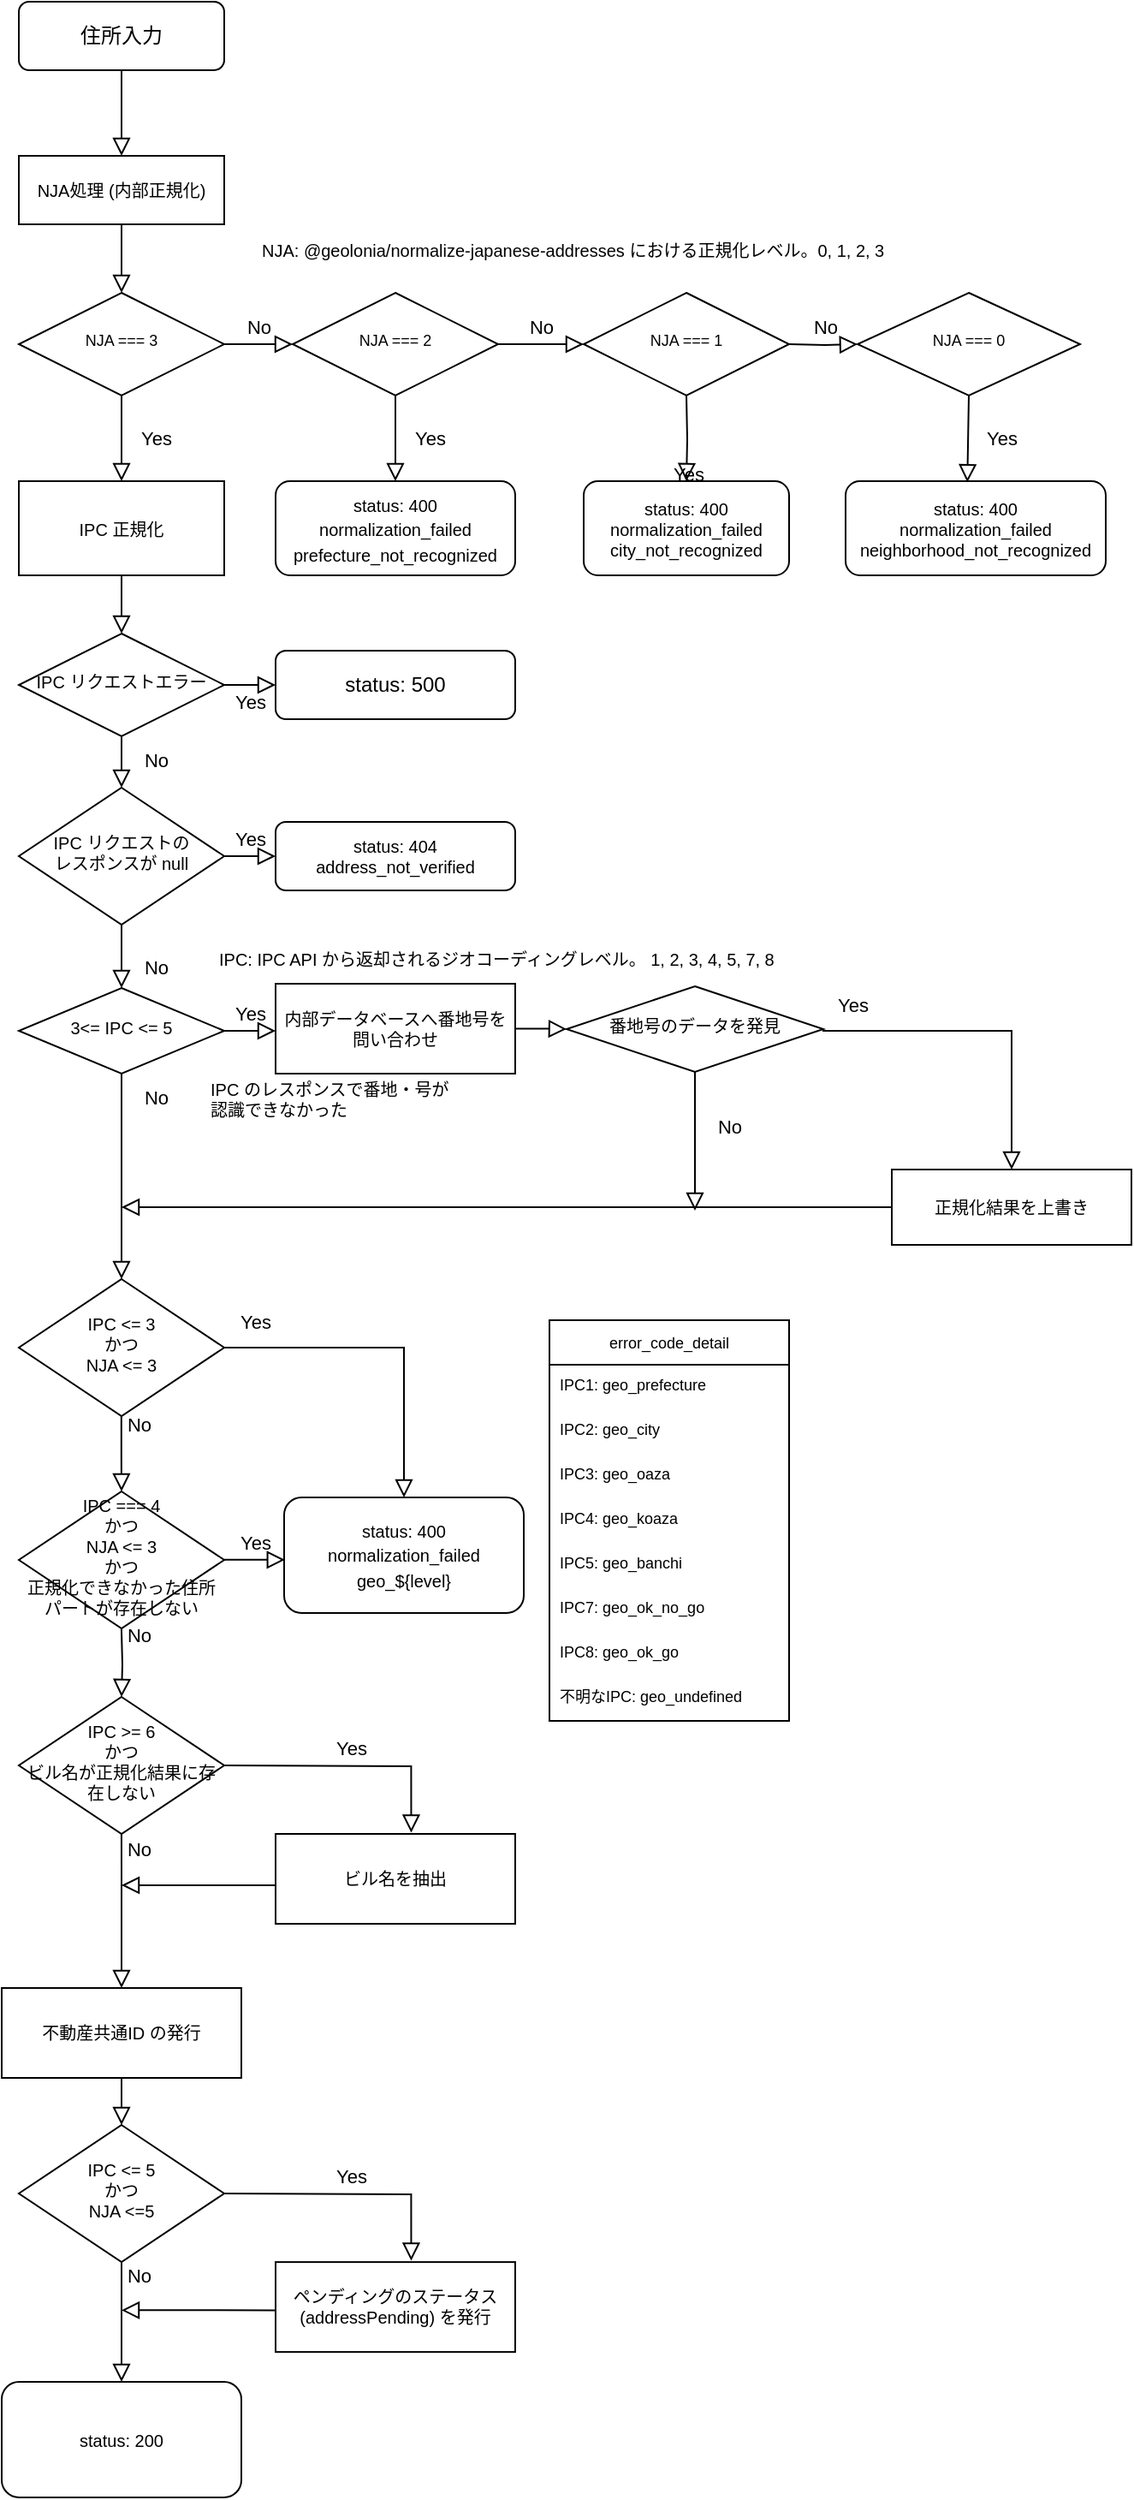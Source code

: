 <mxfile version="16.4.6" type="device"><diagram id="C5RBs43oDa-KdzZeNtuy" name="Page-1"><mxGraphModel dx="1048" dy="1547" grid="1" gridSize="10" guides="1" tooltips="1" connect="1" arrows="1" fold="1" page="1" pageScale="1" pageWidth="827" pageHeight="1169" math="0" shadow="0"><root><mxCell id="WIyWlLk6GJQsqaUBKTNV-0"/><mxCell id="WIyWlLk6GJQsqaUBKTNV-1" parent="WIyWlLk6GJQsqaUBKTNV-0"/><mxCell id="WIyWlLk6GJQsqaUBKTNV-3" value="住所入力" style="rounded=1;whiteSpace=wrap;html=1;fontSize=12;glass=0;strokeWidth=1;shadow=0;" parent="WIyWlLk6GJQsqaUBKTNV-1" vertex="1"><mxGeometry x="50" y="30" width="120" height="40" as="geometry"/></mxCell><mxCell id="WIyWlLk6GJQsqaUBKTNV-4" value="Yes" style="rounded=0;html=1;jettySize=auto;orthogonalLoop=1;fontSize=11;endArrow=block;endFill=0;endSize=8;strokeWidth=1;shadow=0;labelBackgroundColor=none;edgeStyle=orthogonalEdgeStyle;" parent="WIyWlLk6GJQsqaUBKTNV-1" source="WIyWlLk6GJQsqaUBKTNV-6" edge="1"><mxGeometry y="20" relative="1" as="geometry"><mxPoint as="offset"/><mxPoint x="110" y="310" as="targetPoint"/></mxGeometry></mxCell><mxCell id="WIyWlLk6GJQsqaUBKTNV-5" value="No" style="edgeStyle=orthogonalEdgeStyle;rounded=0;html=1;jettySize=auto;orthogonalLoop=1;fontSize=11;endArrow=block;endFill=0;endSize=8;strokeWidth=1;shadow=0;labelBackgroundColor=none;entryX=0;entryY=0.5;entryDx=0;entryDy=0;" parent="WIyWlLk6GJQsqaUBKTNV-1" source="WIyWlLk6GJQsqaUBKTNV-6" target="vbm3Hgew6vjYbtL-L8Bj-10" edge="1"><mxGeometry y="10" relative="1" as="geometry"><mxPoint as="offset"/><mxPoint x="240" y="230" as="targetPoint"/></mxGeometry></mxCell><mxCell id="WIyWlLk6GJQsqaUBKTNV-6" value="NJA === 3" style="rhombus;whiteSpace=wrap;html=1;shadow=0;fontFamily=Helvetica;fontSize=9;align=center;strokeWidth=1;spacing=6;spacingTop=-4;" parent="WIyWlLk6GJQsqaUBKTNV-1" vertex="1"><mxGeometry x="50" y="200" width="120" height="60" as="geometry"/></mxCell><mxCell id="WIyWlLk6GJQsqaUBKTNV-7" value="&lt;font&gt;&lt;font size=&quot;1&quot;&gt;status: 400&lt;/font&gt;&lt;br style=&quot;font-size: 9px&quot;&gt;&lt;font size=&quot;1&quot;&gt;normalization_failed&lt;/font&gt;&lt;br&gt;&lt;font size=&quot;1&quot;&gt;prefecture_not_recognized&lt;/font&gt;&lt;br&gt;&lt;/font&gt;" style="rounded=1;whiteSpace=wrap;html=1;fontSize=12;glass=0;strokeWidth=1;shadow=0;" parent="WIyWlLk6GJQsqaUBKTNV-1" vertex="1"><mxGeometry x="200" y="310" width="140" height="55" as="geometry"/></mxCell><mxCell id="WIyWlLk6GJQsqaUBKTNV-8" value="No" style="rounded=0;html=1;jettySize=auto;orthogonalLoop=1;fontSize=11;endArrow=block;endFill=0;endSize=8;strokeWidth=1;shadow=0;labelBackgroundColor=none;edgeStyle=orthogonalEdgeStyle;entryX=0.5;entryY=0;entryDx=0;entryDy=0;" parent="WIyWlLk6GJQsqaUBKTNV-1" source="WIyWlLk6GJQsqaUBKTNV-10" target="vbm3Hgew6vjYbtL-L8Bj-21" edge="1"><mxGeometry x="0.333" y="20" relative="1" as="geometry"><mxPoint as="offset"/><mxPoint x="110" y="539" as="targetPoint"/></mxGeometry></mxCell><mxCell id="WIyWlLk6GJQsqaUBKTNV-9" value="Yes" style="edgeStyle=orthogonalEdgeStyle;rounded=0;html=1;jettySize=auto;orthogonalLoop=1;fontSize=11;endArrow=block;endFill=0;endSize=8;strokeWidth=1;shadow=0;labelBackgroundColor=none;" parent="WIyWlLk6GJQsqaUBKTNV-1" source="WIyWlLk6GJQsqaUBKTNV-10" target="WIyWlLk6GJQsqaUBKTNV-12" edge="1"><mxGeometry y="10" relative="1" as="geometry"><mxPoint as="offset"/></mxGeometry></mxCell><mxCell id="WIyWlLk6GJQsqaUBKTNV-10" value="IPC リクエストエラー" style="rhombus;whiteSpace=wrap;html=1;shadow=0;fontFamily=Helvetica;fontSize=10;align=center;strokeWidth=1;spacing=6;spacingTop=-4;" parent="WIyWlLk6GJQsqaUBKTNV-1" vertex="1"><mxGeometry x="50" y="399" width="120" height="60" as="geometry"/></mxCell><mxCell id="WIyWlLk6GJQsqaUBKTNV-12" value="status: 500" style="rounded=1;whiteSpace=wrap;html=1;fontSize=12;glass=0;strokeWidth=1;shadow=0;" parent="WIyWlLk6GJQsqaUBKTNV-1" vertex="1"><mxGeometry x="200" y="409" width="140" height="40" as="geometry"/></mxCell><mxCell id="vbm3Hgew6vjYbtL-L8Bj-2" value="" style="rounded=0;html=1;jettySize=auto;orthogonalLoop=1;fontSize=11;endArrow=block;endFill=0;endSize=8;strokeWidth=1;shadow=0;labelBackgroundColor=none;edgeStyle=orthogonalEdgeStyle;exitX=0.5;exitY=1;exitDx=0;exitDy=0;entryX=0.5;entryY=0;entryDx=0;entryDy=0;" parent="WIyWlLk6GJQsqaUBKTNV-1" source="WIyWlLk6GJQsqaUBKTNV-3" edge="1"><mxGeometry x="0.333" y="20" relative="1" as="geometry"><mxPoint as="offset"/><mxPoint x="209.67" y="400" as="sourcePoint"/><mxPoint x="110" y="120" as="targetPoint"/></mxGeometry></mxCell><mxCell id="vbm3Hgew6vjYbtL-L8Bj-4" value="" style="rounded=0;html=1;jettySize=auto;orthogonalLoop=1;fontSize=11;endArrow=block;endFill=0;endSize=8;strokeWidth=1;shadow=0;labelBackgroundColor=none;edgeStyle=orthogonalEdgeStyle;exitX=0.5;exitY=1;exitDx=0;exitDy=0;entryX=0.5;entryY=0;entryDx=0;entryDy=0;" parent="WIyWlLk6GJQsqaUBKTNV-1" target="WIyWlLk6GJQsqaUBKTNV-6" edge="1"><mxGeometry x="0.333" y="20" relative="1" as="geometry"><mxPoint as="offset"/><mxPoint x="110" y="160" as="sourcePoint"/><mxPoint x="120" y="120" as="targetPoint"/><Array as="points"><mxPoint x="110" y="170"/><mxPoint x="110" y="170"/></Array></mxGeometry></mxCell><mxCell id="vbm3Hgew6vjYbtL-L8Bj-6" value="&lt;span&gt;NJA処理 (内部正規化)&lt;/span&gt;" style="rounded=0;whiteSpace=wrap;html=1;fontSize=10;" parent="WIyWlLk6GJQsqaUBKTNV-1" vertex="1"><mxGeometry x="50" y="120" width="120" height="40" as="geometry"/></mxCell><mxCell id="vbm3Hgew6vjYbtL-L8Bj-8" value="IPC 正規化" style="rounded=0;whiteSpace=wrap;html=1;fontSize=10;" parent="WIyWlLk6GJQsqaUBKTNV-1" vertex="1"><mxGeometry x="50" y="310" width="120" height="55" as="geometry"/></mxCell><mxCell id="vbm3Hgew6vjYbtL-L8Bj-9" value="" style="rounded=0;html=1;jettySize=auto;orthogonalLoop=1;fontSize=11;endArrow=block;endFill=0;endSize=8;strokeWidth=1;shadow=0;labelBackgroundColor=none;edgeStyle=orthogonalEdgeStyle;exitX=0.5;exitY=1;exitDx=0;exitDy=0;entryX=0.5;entryY=0;entryDx=0;entryDy=0;" parent="WIyWlLk6GJQsqaUBKTNV-1" source="vbm3Hgew6vjYbtL-L8Bj-8" target="WIyWlLk6GJQsqaUBKTNV-10" edge="1"><mxGeometry x="0.333" y="20" relative="1" as="geometry"><mxPoint as="offset"/><mxPoint x="109.85" y="360" as="sourcePoint"/><mxPoint x="110" y="390" as="targetPoint"/></mxGeometry></mxCell><mxCell id="vbm3Hgew6vjYbtL-L8Bj-10" value="NJA === 2" style="rhombus;whiteSpace=wrap;html=1;shadow=0;fontFamily=Helvetica;fontSize=9;align=center;strokeWidth=1;spacing=6;spacingTop=-4;" parent="WIyWlLk6GJQsqaUBKTNV-1" vertex="1"><mxGeometry x="210" y="200" width="120" height="60" as="geometry"/></mxCell><mxCell id="vbm3Hgew6vjYbtL-L8Bj-11" value="No" style="edgeStyle=orthogonalEdgeStyle;rounded=0;html=1;jettySize=auto;orthogonalLoop=1;fontSize=11;endArrow=block;endFill=0;endSize=8;strokeWidth=1;shadow=0;labelBackgroundColor=none;entryX=0;entryY=0.5;entryDx=0;entryDy=0;exitX=1;exitY=0.5;exitDx=0;exitDy=0;" parent="WIyWlLk6GJQsqaUBKTNV-1" source="vbm3Hgew6vjYbtL-L8Bj-10" target="vbm3Hgew6vjYbtL-L8Bj-12" edge="1"><mxGeometry y="10" relative="1" as="geometry"><mxPoint as="offset"/><mxPoint x="340.0" y="230.0" as="sourcePoint"/><mxPoint x="410" y="230" as="targetPoint"/></mxGeometry></mxCell><mxCell id="vbm3Hgew6vjYbtL-L8Bj-12" value="NJA === 1" style="rhombus;whiteSpace=wrap;html=1;shadow=0;fontFamily=Helvetica;fontSize=9;align=center;strokeWidth=1;spacing=6;spacingTop=-4;" parent="WIyWlLk6GJQsqaUBKTNV-1" vertex="1"><mxGeometry x="380" y="200" width="120" height="60" as="geometry"/></mxCell><mxCell id="vbm3Hgew6vjYbtL-L8Bj-13" value="No" style="edgeStyle=orthogonalEdgeStyle;rounded=0;html=1;jettySize=auto;orthogonalLoop=1;fontSize=11;endArrow=block;endFill=0;endSize=8;strokeWidth=1;shadow=0;labelBackgroundColor=none;entryX=0;entryY=0.5;entryDx=0;entryDy=0;" parent="WIyWlLk6GJQsqaUBKTNV-1" target="vbm3Hgew6vjYbtL-L8Bj-14" edge="1"><mxGeometry y="10" relative="1" as="geometry"><mxPoint as="offset"/><mxPoint x="500.0" y="230.0" as="sourcePoint"/><mxPoint x="570" y="230" as="targetPoint"/></mxGeometry></mxCell><mxCell id="vbm3Hgew6vjYbtL-L8Bj-14" value="NJA === 0" style="rhombus;whiteSpace=wrap;html=1;shadow=0;fontFamily=Helvetica;fontSize=9;align=center;strokeWidth=1;spacing=6;spacingTop=-4;" parent="WIyWlLk6GJQsqaUBKTNV-1" vertex="1"><mxGeometry x="540" y="200" width="130" height="60" as="geometry"/></mxCell><mxCell id="vbm3Hgew6vjYbtL-L8Bj-15" value="Yes" style="rounded=0;html=1;jettySize=auto;orthogonalLoop=1;fontSize=11;endArrow=block;endFill=0;endSize=8;strokeWidth=1;shadow=0;labelBackgroundColor=none;edgeStyle=orthogonalEdgeStyle;exitX=0.5;exitY=1;exitDx=0;exitDy=0;entryX=0.5;entryY=0;entryDx=0;entryDy=0;" parent="WIyWlLk6GJQsqaUBKTNV-1" source="vbm3Hgew6vjYbtL-L8Bj-10" target="WIyWlLk6GJQsqaUBKTNV-7" edge="1"><mxGeometry y="20" relative="1" as="geometry"><mxPoint as="offset"/><mxPoint x="172" y="270" as="sourcePoint"/><mxPoint x="172" y="320" as="targetPoint"/></mxGeometry></mxCell><mxCell id="vbm3Hgew6vjYbtL-L8Bj-16" value="&lt;div style=&quot;font-size: 10px&quot;&gt;status: 400&lt;/div&gt;&lt;div style=&quot;font-size: 10px&quot;&gt;normalization_failed&lt;/div&gt;&lt;div&gt;city_not_recognized&lt;br&gt;&lt;/div&gt;" style="rounded=1;whiteSpace=wrap;html=1;fontSize=10;glass=0;strokeWidth=1;shadow=0;" parent="WIyWlLk6GJQsqaUBKTNV-1" vertex="1"><mxGeometry x="380" y="310" width="120" height="55" as="geometry"/></mxCell><mxCell id="vbm3Hgew6vjYbtL-L8Bj-17" value="Yes" style="rounded=0;html=1;jettySize=auto;orthogonalLoop=1;fontSize=11;endArrow=block;endFill=0;endSize=8;strokeWidth=1;shadow=0;labelBackgroundColor=none;edgeStyle=orthogonalEdgeStyle;exitX=0.5;exitY=1;exitDx=0;exitDy=0;entryX=0.5;entryY=0;entryDx=0;entryDy=0;" parent="WIyWlLk6GJQsqaUBKTNV-1" target="vbm3Hgew6vjYbtL-L8Bj-16" edge="1"><mxGeometry y="20" relative="1" as="geometry"><mxPoint as="offset"/><mxPoint x="440" y="260" as="sourcePoint"/><mxPoint x="342" y="320" as="targetPoint"/></mxGeometry></mxCell><mxCell id="vbm3Hgew6vjYbtL-L8Bj-18" value="&lt;div style=&quot;font-size: 10px&quot;&gt;status: 400&lt;/div&gt;&lt;div style=&quot;font-size: 10px&quot;&gt;normalization_failed&lt;/div&gt;&lt;div&gt;neighborhood_not_recognized&lt;br&gt;&lt;/div&gt;" style="rounded=1;whiteSpace=wrap;html=1;fontSize=10;glass=0;strokeWidth=1;shadow=0;" parent="WIyWlLk6GJQsqaUBKTNV-1" vertex="1"><mxGeometry x="533" y="310" width="152" height="55" as="geometry"/></mxCell><mxCell id="vbm3Hgew6vjYbtL-L8Bj-20" value="Yes" style="rounded=0;html=1;jettySize=auto;orthogonalLoop=1;fontSize=11;endArrow=block;endFill=0;endSize=8;strokeWidth=1;shadow=0;labelBackgroundColor=none;edgeStyle=orthogonalEdgeStyle;exitX=0.5;exitY=1;exitDx=0;exitDy=0;entryX=0.468;entryY=0.011;entryDx=0;entryDy=0;entryPerimeter=0;" parent="WIyWlLk6GJQsqaUBKTNV-1" source="vbm3Hgew6vjYbtL-L8Bj-14" target="vbm3Hgew6vjYbtL-L8Bj-18" edge="1"><mxGeometry y="20" relative="1" as="geometry"><mxPoint as="offset"/><mxPoint x="450" y="270" as="sourcePoint"/><mxPoint x="605" y="285" as="targetPoint"/><Array as="points"><mxPoint x="604" y="260"/></Array></mxGeometry></mxCell><mxCell id="vbm3Hgew6vjYbtL-L8Bj-21" value="IPC リクエストの&lt;br&gt;レスポンスが null" style="rhombus;whiteSpace=wrap;html=1;shadow=0;fontFamily=Helvetica;fontSize=10;align=center;strokeWidth=1;spacing=6;spacingTop=-4;" parent="WIyWlLk6GJQsqaUBKTNV-1" vertex="1"><mxGeometry x="50" y="489" width="120" height="80" as="geometry"/></mxCell><mxCell id="vbm3Hgew6vjYbtL-L8Bj-22" value="Yes" style="edgeStyle=orthogonalEdgeStyle;rounded=0;html=1;jettySize=auto;orthogonalLoop=1;fontSize=11;endArrow=block;endFill=0;endSize=8;strokeWidth=1;shadow=0;labelBackgroundColor=none;exitX=1;exitY=0.5;exitDx=0;exitDy=0;entryX=0;entryY=0.5;entryDx=0;entryDy=0;" parent="WIyWlLk6GJQsqaUBKTNV-1" source="vbm3Hgew6vjYbtL-L8Bj-21" target="vbm3Hgew6vjYbtL-L8Bj-24" edge="1"><mxGeometry y="10" relative="1" as="geometry"><mxPoint as="offset"/><mxPoint x="180" y="439" as="sourcePoint"/><mxPoint x="230" y="529" as="targetPoint"/><Array as="points"/></mxGeometry></mxCell><mxCell id="vbm3Hgew6vjYbtL-L8Bj-24" value="status: 404&lt;br style=&quot;font-size: 10px;&quot;&gt;address_not_verified" style="rounded=1;whiteSpace=wrap;html=1;fontSize=10;glass=0;strokeWidth=1;shadow=0;" parent="WIyWlLk6GJQsqaUBKTNV-1" vertex="1"><mxGeometry x="200" y="509" width="140" height="40" as="geometry"/></mxCell><mxCell id="vbm3Hgew6vjYbtL-L8Bj-25" value="3&amp;lt;= IPC &amp;lt;= 5" style="rhombus;whiteSpace=wrap;html=1;shadow=0;fontFamily=Helvetica;fontSize=10;align=center;strokeWidth=1;spacing=6;spacingTop=-4;" parent="WIyWlLk6GJQsqaUBKTNV-1" vertex="1"><mxGeometry x="50" y="606" width="120" height="50" as="geometry"/></mxCell><mxCell id="vbm3Hgew6vjYbtL-L8Bj-26" value="No" style="rounded=0;html=1;jettySize=auto;orthogonalLoop=1;fontSize=11;endArrow=block;endFill=0;endSize=8;strokeWidth=1;shadow=0;labelBackgroundColor=none;edgeStyle=orthogonalEdgeStyle;entryX=0.5;entryY=0;entryDx=0;entryDy=0;exitX=0.5;exitY=1;exitDx=0;exitDy=0;" parent="WIyWlLk6GJQsqaUBKTNV-1" source="vbm3Hgew6vjYbtL-L8Bj-21" target="vbm3Hgew6vjYbtL-L8Bj-25" edge="1"><mxGeometry x="0.333" y="20" relative="1" as="geometry"><mxPoint as="offset"/><mxPoint x="110" y="589" as="sourcePoint"/><mxPoint x="120" y="499" as="targetPoint"/><Array as="points"/></mxGeometry></mxCell><mxCell id="vbm3Hgew6vjYbtL-L8Bj-27" value="Yes" style="edgeStyle=orthogonalEdgeStyle;rounded=0;html=1;jettySize=auto;orthogonalLoop=1;fontSize=11;endArrow=block;endFill=0;endSize=8;strokeWidth=1;shadow=0;labelBackgroundColor=none;exitX=1;exitY=0.5;exitDx=0;exitDy=0;" parent="WIyWlLk6GJQsqaUBKTNV-1" source="vbm3Hgew6vjYbtL-L8Bj-25" edge="1"><mxGeometry y="10" relative="1" as="geometry"><mxPoint as="offset"/><mxPoint x="180.0" y="421" as="sourcePoint"/><mxPoint x="200" y="631" as="targetPoint"/></mxGeometry></mxCell><mxCell id="vbm3Hgew6vjYbtL-L8Bj-28" value="内部データベースへ番地号を&lt;br&gt;問い合わせ" style="rounded=0;whiteSpace=wrap;html=1;fontSize=10;" parent="WIyWlLk6GJQsqaUBKTNV-1" vertex="1"><mxGeometry x="200" y="603.5" width="140" height="52.5" as="geometry"/></mxCell><mxCell id="vbm3Hgew6vjYbtL-L8Bj-29" value="IPC のレスポンスで番地・号が認識できなかった" style="text;html=1;strokeColor=none;fillColor=none;align=left;verticalAlign=middle;whiteSpace=wrap;rounded=0;fontSize=10;" parent="WIyWlLk6GJQsqaUBKTNV-1" vertex="1"><mxGeometry x="160" y="656" width="150" height="30" as="geometry"/></mxCell><mxCell id="vbm3Hgew6vjYbtL-L8Bj-30" value="番地号のデータを発見" style="rhombus;whiteSpace=wrap;html=1;shadow=0;fontFamily=Helvetica;fontSize=10;align=center;strokeWidth=1;spacing=6;spacingTop=-4;" parent="WIyWlLk6GJQsqaUBKTNV-1" vertex="1"><mxGeometry x="370" y="605" width="150" height="50" as="geometry"/></mxCell><mxCell id="vbm3Hgew6vjYbtL-L8Bj-31" value="" style="rounded=0;html=1;jettySize=auto;orthogonalLoop=1;fontSize=11;endArrow=block;endFill=0;endSize=8;strokeWidth=1;shadow=0;labelBackgroundColor=none;edgeStyle=orthogonalEdgeStyle;exitX=1;exitY=0.5;exitDx=0;exitDy=0;" parent="WIyWlLk6GJQsqaUBKTNV-1" source="vbm3Hgew6vjYbtL-L8Bj-28" target="vbm3Hgew6vjYbtL-L8Bj-30" edge="1"><mxGeometry x="0.333" y="20" relative="1" as="geometry"><mxPoint as="offset"/><mxPoint x="230" y="401" as="sourcePoint"/><mxPoint x="360" y="630" as="targetPoint"/></mxGeometry></mxCell><mxCell id="vbm3Hgew6vjYbtL-L8Bj-32" value="Yes" style="edgeStyle=orthogonalEdgeStyle;rounded=0;html=1;jettySize=auto;orthogonalLoop=1;fontSize=11;endArrow=block;endFill=0;endSize=8;strokeWidth=1;shadow=0;labelBackgroundColor=none;exitX=1;exitY=0.5;exitDx=0;exitDy=0;entryX=0.5;entryY=0;entryDx=0;entryDy=0;" parent="WIyWlLk6GJQsqaUBKTNV-1" source="vbm3Hgew6vjYbtL-L8Bj-30" target="vbm3Hgew6vjYbtL-L8Bj-33" edge="1"><mxGeometry x="-0.814" y="15" relative="1" as="geometry"><mxPoint as="offset"/><mxPoint x="210.0" y="681" as="sourcePoint"/><mxPoint x="610" y="631" as="targetPoint"/><Array as="points"><mxPoint x="630" y="631"/></Array></mxGeometry></mxCell><mxCell id="vbm3Hgew6vjYbtL-L8Bj-33" value="正規化結果を上書き" style="rounded=0;whiteSpace=wrap;html=1;fontSize=10;" parent="WIyWlLk6GJQsqaUBKTNV-1" vertex="1"><mxGeometry x="560" y="712" width="140" height="44" as="geometry"/></mxCell><mxCell id="vbm3Hgew6vjYbtL-L8Bj-34" value="No" style="rounded=0;html=1;jettySize=auto;orthogonalLoop=1;fontSize=11;endArrow=block;endFill=0;endSize=8;strokeWidth=1;shadow=0;labelBackgroundColor=none;edgeStyle=orthogonalEdgeStyle;entryX=0.5;entryY=0;entryDx=0;entryDy=0;exitX=0.5;exitY=1;exitDx=0;exitDy=0;" parent="WIyWlLk6GJQsqaUBKTNV-1" source="vbm3Hgew6vjYbtL-L8Bj-25" target="vbm3Hgew6vjYbtL-L8Bj-35" edge="1"><mxGeometry x="-0.778" y="20" relative="1" as="geometry"><mxPoint as="offset"/><mxPoint x="110.013" y="676.004" as="sourcePoint"/><mxPoint x="109.96" y="706.03" as="targetPoint"/></mxGeometry></mxCell><mxCell id="vbm3Hgew6vjYbtL-L8Bj-35" value="IPC &amp;lt;= 3&lt;br&gt;かつ&lt;br&gt;NJA &amp;lt;= 3" style="rhombus;whiteSpace=wrap;html=1;shadow=0;fontFamily=Helvetica;fontSize=10;align=center;strokeWidth=1;spacing=6;spacingTop=-4;" parent="WIyWlLk6GJQsqaUBKTNV-1" vertex="1"><mxGeometry x="50" y="776" width="120" height="80" as="geometry"/></mxCell><mxCell id="vbm3Hgew6vjYbtL-L8Bj-36" value="" style="rounded=0;html=1;jettySize=auto;orthogonalLoop=1;fontSize=11;endArrow=block;endFill=0;endSize=8;strokeWidth=1;shadow=0;labelBackgroundColor=none;edgeStyle=orthogonalEdgeStyle;exitX=0;exitY=0.5;exitDx=0;exitDy=0;" parent="WIyWlLk6GJQsqaUBKTNV-1" edge="1"><mxGeometry y="20" relative="1" as="geometry"><mxPoint as="offset"/><mxPoint x="560" y="737.5" as="sourcePoint"/><mxPoint x="110" y="734" as="targetPoint"/><Array as="points"><mxPoint x="560" y="734"/></Array></mxGeometry></mxCell><mxCell id="vbm3Hgew6vjYbtL-L8Bj-37" value="No" style="rounded=0;html=1;jettySize=auto;orthogonalLoop=1;fontSize=11;endArrow=block;endFill=0;endSize=8;strokeWidth=1;shadow=0;labelBackgroundColor=none;edgeStyle=orthogonalEdgeStyle;exitX=0.5;exitY=1;exitDx=0;exitDy=0;" parent="WIyWlLk6GJQsqaUBKTNV-1" source="vbm3Hgew6vjYbtL-L8Bj-30" edge="1"><mxGeometry x="-0.231" y="20" relative="1" as="geometry"><mxPoint as="offset"/><mxPoint x="350" y="686" as="sourcePoint"/><mxPoint x="445" y="736" as="targetPoint"/><Array as="points"/></mxGeometry></mxCell><mxCell id="cIVvEHce2-6NIv2WJTI6-2" value="No" style="rounded=0;html=1;jettySize=auto;orthogonalLoop=1;fontSize=11;endArrow=block;endFill=0;endSize=8;strokeWidth=1;shadow=0;labelBackgroundColor=none;edgeStyle=orthogonalEdgeStyle;entryX=0.5;entryY=0;entryDx=0;entryDy=0;exitX=0.5;exitY=1;exitDx=0;exitDy=0;" edge="1" parent="WIyWlLk6GJQsqaUBKTNV-1" target="cIVvEHce2-6NIv2WJTI6-3"><mxGeometry x="-0.784" y="10" relative="1" as="geometry"><mxPoint as="offset"/><mxPoint x="109.9" y="856" as="sourcePoint"/><mxPoint x="109.9" y="893" as="targetPoint"/><Array as="points"><mxPoint x="110" y="880"/><mxPoint x="110" y="880"/></Array></mxGeometry></mxCell><mxCell id="cIVvEHce2-6NIv2WJTI6-3" value="IPC === 4&lt;br&gt;かつ&lt;br&gt;NJA &amp;lt;= 3&lt;br&gt;かつ&lt;br&gt;正規化できなかった住所パートが存在しない" style="rhombus;whiteSpace=wrap;html=1;shadow=0;fontFamily=Helvetica;fontSize=10;align=center;strokeWidth=1;spacing=6;spacingTop=-4;" vertex="1" parent="WIyWlLk6GJQsqaUBKTNV-1"><mxGeometry x="50" y="900" width="120" height="80" as="geometry"/></mxCell><mxCell id="cIVvEHce2-6NIv2WJTI6-4" value="&lt;font&gt;&lt;font size=&quot;1&quot;&gt;status: 400&lt;/font&gt;&lt;br style=&quot;font-size: 9px&quot;&gt;&lt;font size=&quot;1&quot;&gt;normalization_failed&lt;/font&gt;&lt;br&gt;&lt;font size=&quot;1&quot;&gt;geo_${level}&lt;/font&gt;&lt;br&gt;&lt;/font&gt;" style="rounded=1;whiteSpace=wrap;html=1;fontSize=12;glass=0;strokeWidth=1;shadow=0;" vertex="1" parent="WIyWlLk6GJQsqaUBKTNV-1"><mxGeometry x="205" y="903.5" width="140" height="67.5" as="geometry"/></mxCell><mxCell id="cIVvEHce2-6NIv2WJTI6-5" value="Yes" style="edgeStyle=orthogonalEdgeStyle;rounded=0;html=1;jettySize=auto;orthogonalLoop=1;fontSize=11;endArrow=block;endFill=0;endSize=8;strokeWidth=1;shadow=0;labelBackgroundColor=none;exitX=1;exitY=0.5;exitDx=0;exitDy=0;entryX=0.5;entryY=0;entryDx=0;entryDy=0;" edge="1" parent="WIyWlLk6GJQsqaUBKTNV-1" source="vbm3Hgew6vjYbtL-L8Bj-35" target="cIVvEHce2-6NIv2WJTI6-4"><mxGeometry x="-0.814" y="15" relative="1" as="geometry"><mxPoint as="offset"/><mxPoint x="170" y="810" as="sourcePoint"/><mxPoint x="260" y="892" as="targetPoint"/><Array as="points"><mxPoint x="275" y="816"/></Array></mxGeometry></mxCell><mxCell id="cIVvEHce2-6NIv2WJTI6-6" value="Yes" style="edgeStyle=orthogonalEdgeStyle;rounded=0;html=1;jettySize=auto;orthogonalLoop=1;fontSize=11;endArrow=block;endFill=0;endSize=8;strokeWidth=1;shadow=0;labelBackgroundColor=none;exitX=1;exitY=0.5;exitDx=0;exitDy=0;entryX=0.003;entryY=0.546;entryDx=0;entryDy=0;entryPerimeter=0;" edge="1" parent="WIyWlLk6GJQsqaUBKTNV-1" target="cIVvEHce2-6NIv2WJTI6-4"><mxGeometry y="10" relative="1" as="geometry"><mxPoint as="offset"/><mxPoint x="170" y="939.93" as="sourcePoint"/><mxPoint x="190" y="940" as="targetPoint"/></mxGeometry></mxCell><mxCell id="cIVvEHce2-6NIv2WJTI6-7" value="NJA: @geolonia/normalize-japanese-addresses における正規化レベル。0, 1, 2, 3" style="text;html=1;strokeColor=none;fillColor=none;align=left;verticalAlign=middle;whiteSpace=wrap;rounded=0;fontSize=10;" vertex="1" parent="WIyWlLk6GJQsqaUBKTNV-1"><mxGeometry x="190" y="160" width="380" height="30" as="geometry"/></mxCell><mxCell id="cIVvEHce2-6NIv2WJTI6-8" value="IPC: IPC API から返却されるジオコーディングレベル。 1, 2, 3, 4, 5, 7, 8" style="text;html=1;strokeColor=none;fillColor=none;align=left;verticalAlign=middle;whiteSpace=wrap;rounded=0;fontSize=10;" vertex="1" parent="WIyWlLk6GJQsqaUBKTNV-1"><mxGeometry x="165" y="573.5" width="335" height="30" as="geometry"/></mxCell><mxCell id="cIVvEHce2-6NIv2WJTI6-11" value="No" style="rounded=0;html=1;jettySize=auto;orthogonalLoop=1;fontSize=11;endArrow=block;endFill=0;endSize=8;strokeWidth=1;shadow=0;labelBackgroundColor=none;edgeStyle=orthogonalEdgeStyle;entryX=0.5;entryY=0;entryDx=0;entryDy=0;exitX=0.5;exitY=1;exitDx=0;exitDy=0;" edge="1" parent="WIyWlLk6GJQsqaUBKTNV-1" target="cIVvEHce2-6NIv2WJTI6-22"><mxGeometry x="-0.784" y="10" relative="1" as="geometry"><mxPoint as="offset"/><mxPoint x="109.95" y="980" as="sourcePoint"/><mxPoint x="110.05" y="1024" as="targetPoint"/><Array as="points"/></mxGeometry></mxCell><mxCell id="cIVvEHce2-6NIv2WJTI6-12" value="error_code_detail" style="swimlane;fontStyle=0;childLayout=stackLayout;horizontal=1;startSize=26;fillColor=none;horizontalStack=0;resizeParent=1;resizeParentMax=0;resizeLast=0;collapsible=1;marginBottom=0;fontSize=9;" vertex="1" parent="WIyWlLk6GJQsqaUBKTNV-1"><mxGeometry x="360" y="800" width="140" height="234" as="geometry"><mxRectangle x="380" y="927" width="130" height="26" as="alternateBounds"/></mxGeometry></mxCell><mxCell id="cIVvEHce2-6NIv2WJTI6-13" value="IPC1: geo_prefecture" style="text;strokeColor=none;fillColor=none;align=left;verticalAlign=top;spacingLeft=4;spacingRight=4;overflow=hidden;rotatable=0;points=[[0,0.5],[1,0.5]];portConstraint=eastwest;fontSize=9;" vertex="1" parent="cIVvEHce2-6NIv2WJTI6-12"><mxGeometry y="26" width="140" height="26" as="geometry"/></mxCell><mxCell id="cIVvEHce2-6NIv2WJTI6-14" value="IPC2: geo_city" style="text;strokeColor=none;fillColor=none;align=left;verticalAlign=top;spacingLeft=4;spacingRight=4;overflow=hidden;rotatable=0;points=[[0,0.5],[1,0.5]];portConstraint=eastwest;fontSize=9;" vertex="1" parent="cIVvEHce2-6NIv2WJTI6-12"><mxGeometry y="52" width="140" height="26" as="geometry"/></mxCell><mxCell id="cIVvEHce2-6NIv2WJTI6-15" value="IPC3: geo_oaza" style="text;strokeColor=none;fillColor=none;align=left;verticalAlign=top;spacingLeft=4;spacingRight=4;overflow=hidden;rotatable=0;points=[[0,0.5],[1,0.5]];portConstraint=eastwest;fontSize=9;" vertex="1" parent="cIVvEHce2-6NIv2WJTI6-12"><mxGeometry y="78" width="140" height="26" as="geometry"/></mxCell><mxCell id="cIVvEHce2-6NIv2WJTI6-16" value="IPC4: geo_koaza" style="text;strokeColor=none;fillColor=none;align=left;verticalAlign=top;spacingLeft=4;spacingRight=4;overflow=hidden;rotatable=0;points=[[0,0.5],[1,0.5]];portConstraint=eastwest;fontSize=9;" vertex="1" parent="cIVvEHce2-6NIv2WJTI6-12"><mxGeometry y="104" width="140" height="26" as="geometry"/></mxCell><mxCell id="cIVvEHce2-6NIv2WJTI6-17" value="IPC5: geo_banchi" style="text;strokeColor=none;fillColor=none;align=left;verticalAlign=top;spacingLeft=4;spacingRight=4;overflow=hidden;rotatable=0;points=[[0,0.5],[1,0.5]];portConstraint=eastwest;fontSize=9;" vertex="1" parent="cIVvEHce2-6NIv2WJTI6-12"><mxGeometry y="130" width="140" height="26" as="geometry"/></mxCell><mxCell id="cIVvEHce2-6NIv2WJTI6-19" value="IPC7: geo_ok_no_go" style="text;strokeColor=none;fillColor=none;align=left;verticalAlign=top;spacingLeft=4;spacingRight=4;overflow=hidden;rotatable=0;points=[[0,0.5],[1,0.5]];portConstraint=eastwest;fontSize=9;" vertex="1" parent="cIVvEHce2-6NIv2WJTI6-12"><mxGeometry y="156" width="140" height="26" as="geometry"/></mxCell><mxCell id="cIVvEHce2-6NIv2WJTI6-20" value="IPC8: geo_ok_go" style="text;strokeColor=none;fillColor=none;align=left;verticalAlign=top;spacingLeft=4;spacingRight=4;overflow=hidden;rotatable=0;points=[[0,0.5],[1,0.5]];portConstraint=eastwest;fontSize=9;" vertex="1" parent="cIVvEHce2-6NIv2WJTI6-12"><mxGeometry y="182" width="140" height="26" as="geometry"/></mxCell><mxCell id="cIVvEHce2-6NIv2WJTI6-21" value="不明なIPC: geo_undefined" style="text;strokeColor=none;fillColor=none;align=left;verticalAlign=top;spacingLeft=4;spacingRight=4;overflow=hidden;rotatable=0;points=[[0,0.5],[1,0.5]];portConstraint=eastwest;fontSize=9;" vertex="1" parent="cIVvEHce2-6NIv2WJTI6-12"><mxGeometry y="208" width="140" height="26" as="geometry"/></mxCell><mxCell id="cIVvEHce2-6NIv2WJTI6-22" value="IPC &amp;gt;= 6&lt;br&gt;かつ&lt;br&gt;ビル名が正規化結果に存在しない" style="rhombus;whiteSpace=wrap;html=1;shadow=0;fontFamily=Helvetica;fontSize=10;align=center;strokeWidth=1;spacing=6;spacingTop=-4;" vertex="1" parent="WIyWlLk6GJQsqaUBKTNV-1"><mxGeometry x="50" y="1020" width="120" height="80" as="geometry"/></mxCell><mxCell id="cIVvEHce2-6NIv2WJTI6-23" value="ビル名を抽出" style="rounded=0;whiteSpace=wrap;html=1;fontSize=10;" vertex="1" parent="WIyWlLk6GJQsqaUBKTNV-1"><mxGeometry x="200" y="1100" width="140" height="52.5" as="geometry"/></mxCell><mxCell id="cIVvEHce2-6NIv2WJTI6-24" value="Yes" style="edgeStyle=orthogonalEdgeStyle;rounded=0;html=1;jettySize=auto;orthogonalLoop=1;fontSize=11;endArrow=block;endFill=0;endSize=8;strokeWidth=1;shadow=0;labelBackgroundColor=none;exitX=1;exitY=0.5;exitDx=0;exitDy=0;entryX=0.566;entryY=-0.015;entryDx=0;entryDy=0;entryPerimeter=0;" edge="1" parent="WIyWlLk6GJQsqaUBKTNV-1" target="cIVvEHce2-6NIv2WJTI6-23"><mxGeometry y="10" relative="1" as="geometry"><mxPoint as="offset"/><mxPoint x="170" y="1059.95" as="sourcePoint"/><mxPoint x="280" y="1060" as="targetPoint"/></mxGeometry></mxCell><mxCell id="cIVvEHce2-6NIv2WJTI6-25" value="No" style="rounded=0;html=1;jettySize=auto;orthogonalLoop=1;fontSize=11;endArrow=block;endFill=0;endSize=8;strokeWidth=1;shadow=0;labelBackgroundColor=none;edgeStyle=orthogonalEdgeStyle;exitX=0.5;exitY=1;exitDx=0;exitDy=0;" edge="1" parent="WIyWlLk6GJQsqaUBKTNV-1"><mxGeometry x="-0.784" y="10" relative="1" as="geometry"><mxPoint as="offset"/><mxPoint x="109.97" y="1100" as="sourcePoint"/><mxPoint x="110" y="1190" as="targetPoint"/><Array as="points"><mxPoint x="110.07" y="1124"/><mxPoint x="110.07" y="1124"/></Array></mxGeometry></mxCell><mxCell id="cIVvEHce2-6NIv2WJTI6-26" value="" style="rounded=0;html=1;jettySize=auto;orthogonalLoop=1;fontSize=11;endArrow=block;endFill=0;endSize=8;strokeWidth=1;shadow=0;labelBackgroundColor=none;edgeStyle=orthogonalEdgeStyle;exitX=0;exitY=0.5;exitDx=0;exitDy=0;" edge="1" parent="WIyWlLk6GJQsqaUBKTNV-1" source="cIVvEHce2-6NIv2WJTI6-23"><mxGeometry y="20" relative="1" as="geometry"><mxPoint as="offset"/><mxPoint x="260" y="1160" as="sourcePoint"/><mxPoint x="110" y="1130" as="targetPoint"/><Array as="points"><mxPoint x="200" y="1130"/></Array></mxGeometry></mxCell><mxCell id="cIVvEHce2-6NIv2WJTI6-27" value="不動産共通ID の発行" style="rounded=0;whiteSpace=wrap;html=1;fontSize=10;" vertex="1" parent="WIyWlLk6GJQsqaUBKTNV-1"><mxGeometry x="40" y="1190" width="140" height="52.5" as="geometry"/></mxCell><mxCell id="cIVvEHce2-6NIv2WJTI6-28" value="IPC &amp;lt;= 5&lt;br&gt;かつ&lt;br&gt;NJA &amp;lt;=5" style="rhombus;whiteSpace=wrap;html=1;shadow=0;fontFamily=Helvetica;fontSize=10;align=center;strokeWidth=1;spacing=6;spacingTop=-4;" vertex="1" parent="WIyWlLk6GJQsqaUBKTNV-1"><mxGeometry x="50" y="1270" width="120" height="80" as="geometry"/></mxCell><mxCell id="cIVvEHce2-6NIv2WJTI6-29" value="" style="rounded=0;html=1;jettySize=auto;orthogonalLoop=1;fontSize=11;endArrow=block;endFill=0;endSize=8;strokeWidth=1;shadow=0;labelBackgroundColor=none;edgeStyle=orthogonalEdgeStyle;entryX=0.5;entryY=0;entryDx=0;entryDy=0;exitX=0.5;exitY=1;exitDx=0;exitDy=0;" edge="1" parent="WIyWlLk6GJQsqaUBKTNV-1" source="cIVvEHce2-6NIv2WJTI6-27" target="cIVvEHce2-6NIv2WJTI6-28"><mxGeometry x="-0.784" y="10" relative="1" as="geometry"><mxPoint as="offset"/><mxPoint x="110" y="1250" as="sourcePoint"/><mxPoint x="110.05" y="1260" as="targetPoint"/><Array as="points"/></mxGeometry></mxCell><mxCell id="cIVvEHce2-6NIv2WJTI6-32" value="ペンディングのステータス(addressPending) を発行" style="rounded=0;whiteSpace=wrap;html=1;fontSize=10;" vertex="1" parent="WIyWlLk6GJQsqaUBKTNV-1"><mxGeometry x="200" y="1350.05" width="140" height="52.5" as="geometry"/></mxCell><mxCell id="cIVvEHce2-6NIv2WJTI6-33" value="Yes" style="edgeStyle=orthogonalEdgeStyle;rounded=0;html=1;jettySize=auto;orthogonalLoop=1;fontSize=11;endArrow=block;endFill=0;endSize=8;strokeWidth=1;shadow=0;labelBackgroundColor=none;exitX=1;exitY=0.5;exitDx=0;exitDy=0;entryX=0.566;entryY=-0.015;entryDx=0;entryDy=0;entryPerimeter=0;" edge="1" parent="WIyWlLk6GJQsqaUBKTNV-1" target="cIVvEHce2-6NIv2WJTI6-32"><mxGeometry y="10" relative="1" as="geometry"><mxPoint as="offset"/><mxPoint x="170" y="1310" as="sourcePoint"/><mxPoint x="280" y="1310.05" as="targetPoint"/></mxGeometry></mxCell><mxCell id="cIVvEHce2-6NIv2WJTI6-34" value="No" style="rounded=0;html=1;jettySize=auto;orthogonalLoop=1;fontSize=11;endArrow=block;endFill=0;endSize=8;strokeWidth=1;shadow=0;labelBackgroundColor=none;edgeStyle=orthogonalEdgeStyle;exitX=0.5;exitY=1;exitDx=0;exitDy=0;" edge="1" parent="WIyWlLk6GJQsqaUBKTNV-1" source="cIVvEHce2-6NIv2WJTI6-28"><mxGeometry x="-0.784" y="10" relative="1" as="geometry"><mxPoint as="offset"/><mxPoint x="109.89" y="1360" as="sourcePoint"/><mxPoint x="110" y="1420" as="targetPoint"/><Array as="points"/></mxGeometry></mxCell><mxCell id="cIVvEHce2-6NIv2WJTI6-35" value="" style="rounded=0;html=1;jettySize=auto;orthogonalLoop=1;fontSize=11;endArrow=block;endFill=0;endSize=8;strokeWidth=1;shadow=0;labelBackgroundColor=none;edgeStyle=orthogonalEdgeStyle;exitX=0;exitY=0.5;exitDx=0;exitDy=0;" edge="1" parent="WIyWlLk6GJQsqaUBKTNV-1"><mxGeometry y="20" relative="1" as="geometry"><mxPoint as="offset"/><mxPoint x="200" y="1374.41" as="sourcePoint"/><mxPoint x="110" y="1378.16" as="targetPoint"/><Array as="points"><mxPoint x="200" y="1378.16"/></Array></mxGeometry></mxCell><mxCell id="cIVvEHce2-6NIv2WJTI6-36" value="&lt;font&gt;&lt;font size=&quot;1&quot;&gt;status: 200&lt;/font&gt;&lt;br&gt;&lt;/font&gt;" style="rounded=1;whiteSpace=wrap;html=1;fontSize=12;glass=0;strokeWidth=1;shadow=0;" vertex="1" parent="WIyWlLk6GJQsqaUBKTNV-1"><mxGeometry x="40" y="1420" width="140" height="67.5" as="geometry"/></mxCell></root></mxGraphModel></diagram></mxfile>